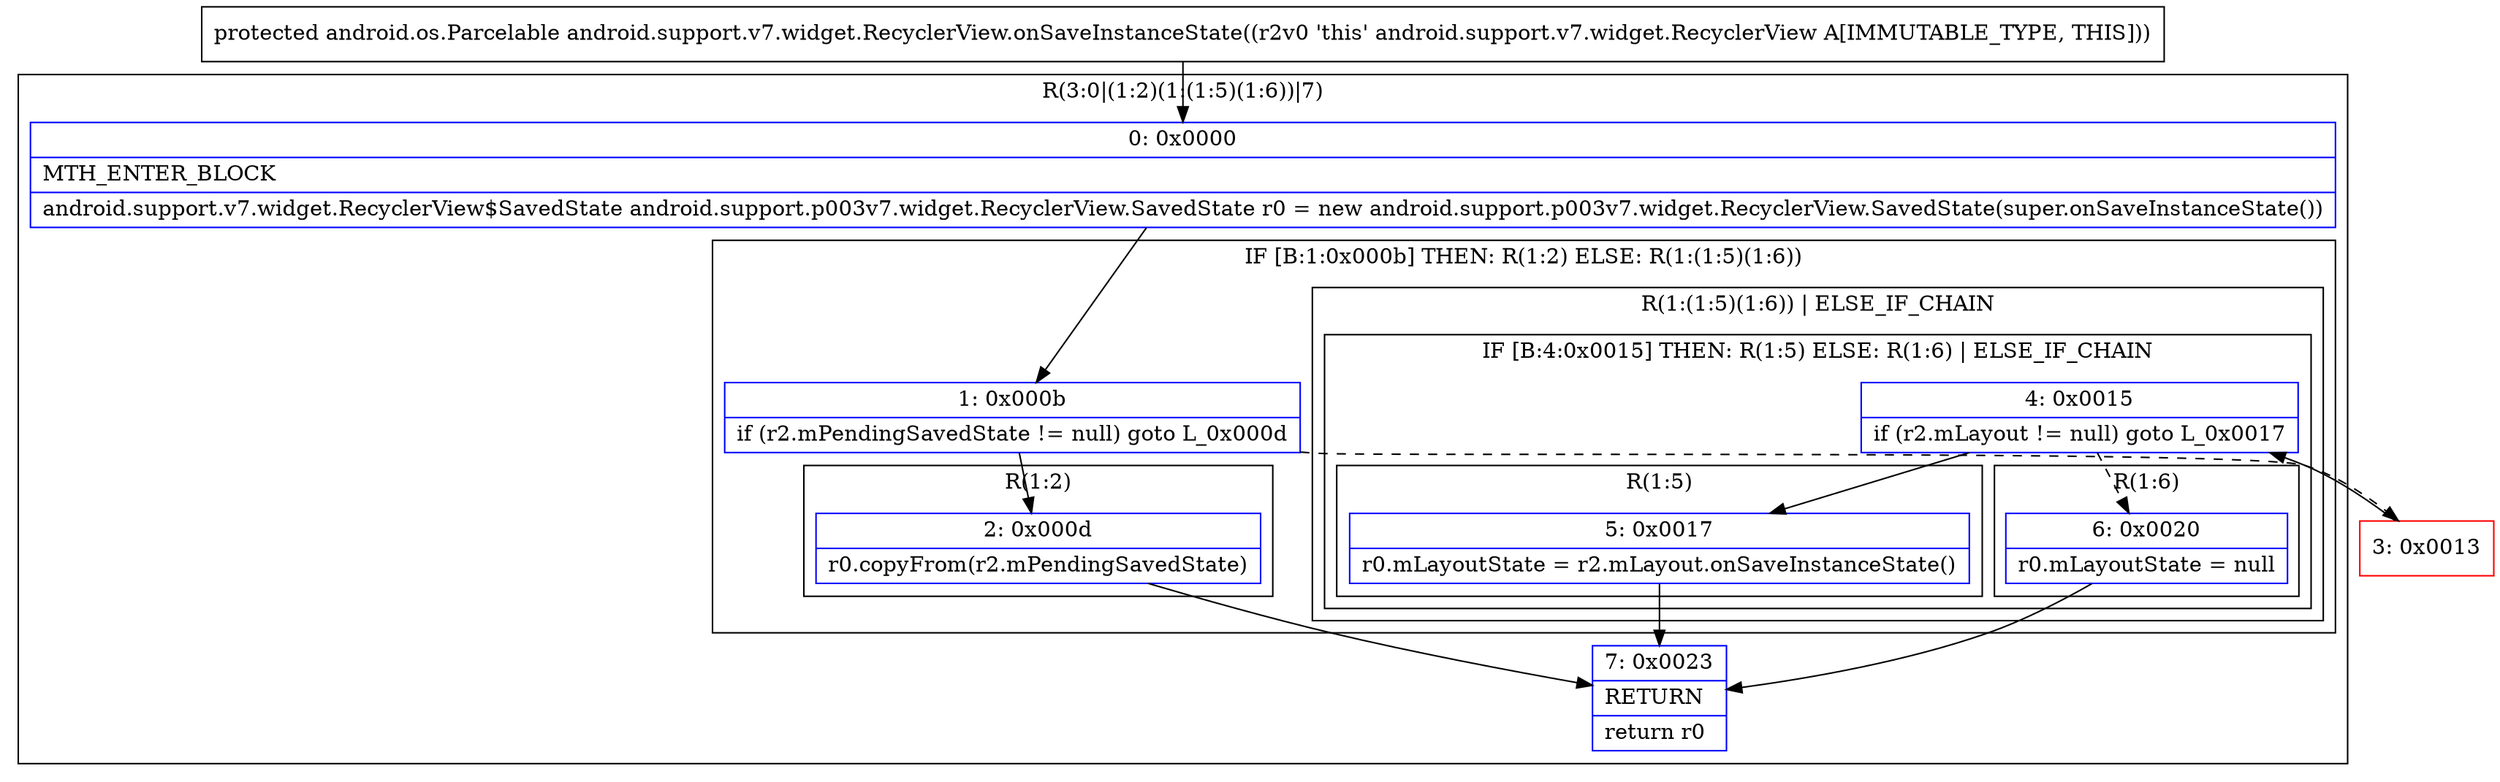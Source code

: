 digraph "CFG forandroid.support.v7.widget.RecyclerView.onSaveInstanceState()Landroid\/os\/Parcelable;" {
subgraph cluster_Region_882003607 {
label = "R(3:0|(1:2)(1:(1:5)(1:6))|7)";
node [shape=record,color=blue];
Node_0 [shape=record,label="{0\:\ 0x0000|MTH_ENTER_BLOCK\l|android.support.v7.widget.RecyclerView$SavedState android.support.p003v7.widget.RecyclerView.SavedState r0 = new android.support.p003v7.widget.RecyclerView.SavedState(super.onSaveInstanceState())\l}"];
subgraph cluster_IfRegion_1011708157 {
label = "IF [B:1:0x000b] THEN: R(1:2) ELSE: R(1:(1:5)(1:6))";
node [shape=record,color=blue];
Node_1 [shape=record,label="{1\:\ 0x000b|if (r2.mPendingSavedState != null) goto L_0x000d\l}"];
subgraph cluster_Region_1029397259 {
label = "R(1:2)";
node [shape=record,color=blue];
Node_2 [shape=record,label="{2\:\ 0x000d|r0.copyFrom(r2.mPendingSavedState)\l}"];
}
subgraph cluster_Region_1761575536 {
label = "R(1:(1:5)(1:6)) | ELSE_IF_CHAIN\l";
node [shape=record,color=blue];
subgraph cluster_IfRegion_690974905 {
label = "IF [B:4:0x0015] THEN: R(1:5) ELSE: R(1:6) | ELSE_IF_CHAIN\l";
node [shape=record,color=blue];
Node_4 [shape=record,label="{4\:\ 0x0015|if (r2.mLayout != null) goto L_0x0017\l}"];
subgraph cluster_Region_735613219 {
label = "R(1:5)";
node [shape=record,color=blue];
Node_5 [shape=record,label="{5\:\ 0x0017|r0.mLayoutState = r2.mLayout.onSaveInstanceState()\l}"];
}
subgraph cluster_Region_904308120 {
label = "R(1:6)";
node [shape=record,color=blue];
Node_6 [shape=record,label="{6\:\ 0x0020|r0.mLayoutState = null\l}"];
}
}
}
}
Node_7 [shape=record,label="{7\:\ 0x0023|RETURN\l|return r0\l}"];
}
Node_3 [shape=record,color=red,label="{3\:\ 0x0013}"];
MethodNode[shape=record,label="{protected android.os.Parcelable android.support.v7.widget.RecyclerView.onSaveInstanceState((r2v0 'this' android.support.v7.widget.RecyclerView A[IMMUTABLE_TYPE, THIS])) }"];
MethodNode -> Node_0;
Node_0 -> Node_1;
Node_1 -> Node_2;
Node_1 -> Node_3[style=dashed];
Node_2 -> Node_7;
Node_4 -> Node_5;
Node_4 -> Node_6[style=dashed];
Node_5 -> Node_7;
Node_6 -> Node_7;
Node_3 -> Node_4;
}

